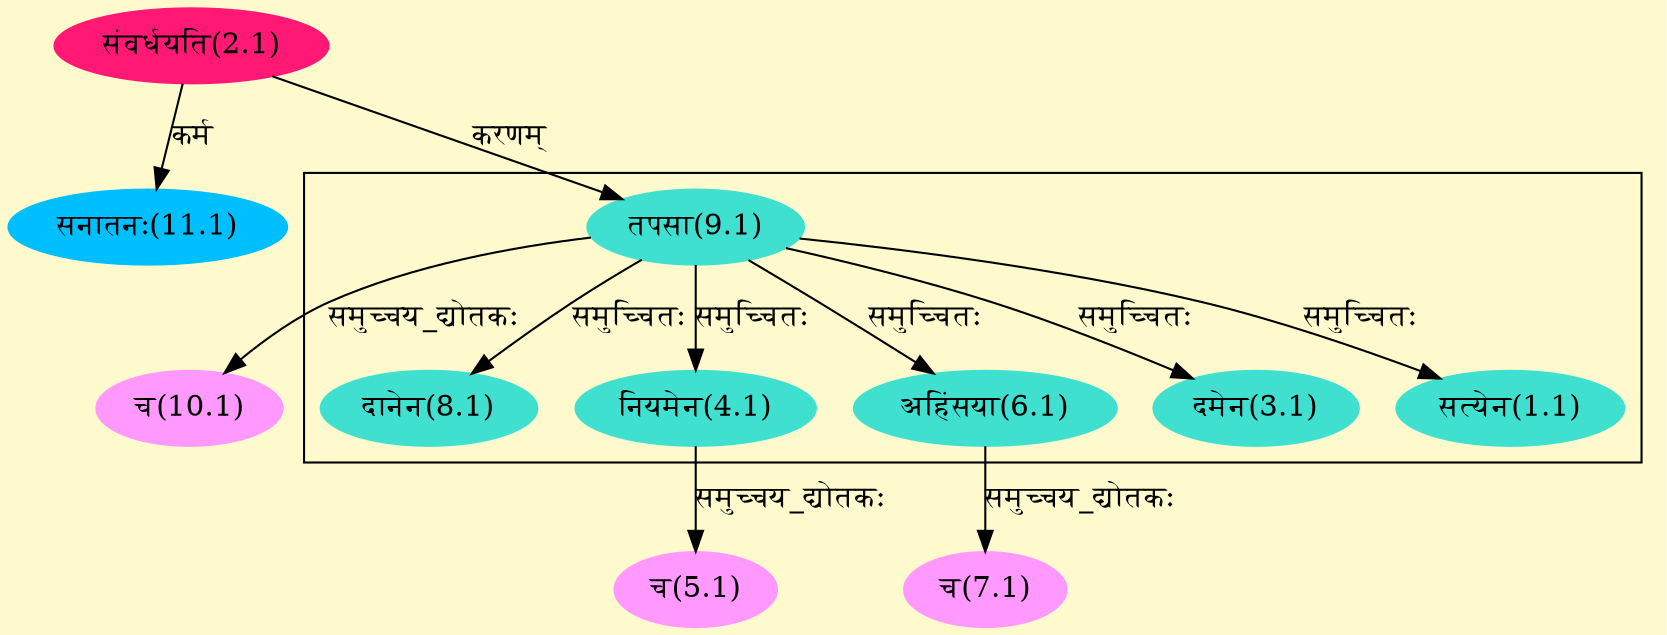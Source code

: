 digraph G{
rankdir=BT;
 compound=true;
 bgcolor="lemonchiffon1";

subgraph cluster_1{
Node1_1 [style=filled, color="#40E0D0" label = "सत्येन(1.1)"]
Node9_1 [style=filled, color="#40E0D0" label = "तपसा(9.1)"]
Node3_1 [style=filled, color="#40E0D0" label = "दमेन(3.1)"]
Node4_1 [style=filled, color="#40E0D0" label = "नियमेन(4.1)"]
Node6_1 [style=filled, color="#40E0D0" label = "अहिंसया(6.1)"]
Node8_1 [style=filled, color="#40E0D0" label = "दानेन(8.1)"]

}
Node2_1 [style=filled, color="#FF1975" label = "संवर्धयति(2.1)"]
Node [style=filled, color="" label = "()"]
Node5_1 [style=filled, color="#FF99FF" label = "च(5.1)"]
Node4_1 [style=filled, color="#40E0D0" label = "नियमेन(4.1)"]
Node7_1 [style=filled, color="#FF99FF" label = "च(7.1)"]
Node6_1 [style=filled, color="#40E0D0" label = "अहिंसया(6.1)"]
Node9_1 [style=filled, color="#40E0D0" label = "तपसा(9.1)"]
Node10_1 [style=filled, color="#FF99FF" label = "च(10.1)"]
Node11_1 [style=filled, color="#00BFFF" label = "सनातनः(11.1)"]
/* Start of Relations section */

Node1_1 -> Node9_1 [  label="समुच्चितः"  dir="back" ]
Node3_1 -> Node9_1 [  label="समुच्चितः"  dir="back" ]
Node4_1 -> Node9_1 [  label="समुच्चितः"  dir="back" ]
Node5_1 -> Node4_1 [  label="समुच्चय_द्योतकः"  dir="back" ]
Node6_1 -> Node9_1 [  label="समुच्चितः"  dir="back" ]
Node7_1 -> Node6_1 [  label="समुच्चय_द्योतकः"  dir="back" ]
Node8_1 -> Node9_1 [  label="समुच्चितः"  dir="back" ]
Node9_1 -> Node2_1 [  label="करणम्"  dir="back" ]
Node10_1 -> Node9_1 [  label="समुच्चय_द्योतकः"  dir="back" ]
Node11_1 -> Node2_1 [  label="कर्म"  dir="back" ]
}
